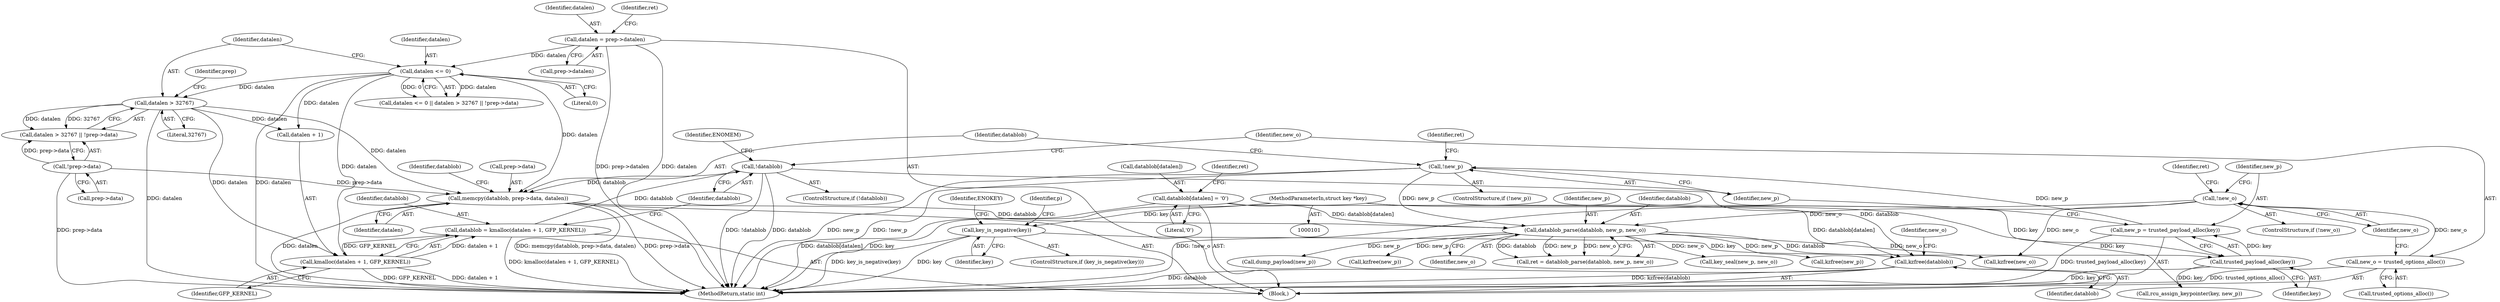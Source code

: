 digraph "0_linux_363b02dab09b3226f3bd1420dad9c72b79a42a76_16@API" {
"1000314" [label="(Call,kzfree(datablob))"];
"1000209" [label="(Call,datablob_parse(datablob, new_p, new_o))"];
"1000202" [label="(Call,datablob[datalen] = '\0')"];
"1000196" [label="(Call,memcpy(datablob, prep->data, datalen))"];
"1000166" [label="(Call,!datablob)"];
"1000158" [label="(Call,datablob = kmalloc(datalen + 1, GFP_KERNEL))"];
"1000160" [label="(Call,kmalloc(datalen + 1, GFP_KERNEL))"];
"1000148" [label="(Call,datalen > 32767)"];
"1000144" [label="(Call,datalen <= 0)"];
"1000109" [label="(Call,datalen = prep->datalen)"];
"1000151" [label="(Call,!prep->data)"];
"1000188" [label="(Call,!new_p)"];
"1000183" [label="(Call,new_p = trusted_payload_alloc(key))"];
"1000185" [label="(Call,trusted_payload_alloc(key))"];
"1000120" [label="(Call,key_is_negative(key))"];
"1000102" [label="(MethodParameterIn,struct key *key)"];
"1000175" [label="(Call,!new_o)"];
"1000171" [label="(Call,new_o = trusted_options_alloc())"];
"1000121" [label="(Identifier,key)"];
"1000160" [label="(Call,kmalloc(datalen + 1, GFP_KERNEL))"];
"1000206" [label="(Literal,'\0')"];
"1000208" [label="(Identifier,ret)"];
"1000104" [label="(Block,)"];
"1000204" [label="(Identifier,datablob)"];
"1000153" [label="(Identifier,prep)"];
"1000110" [label="(Identifier,datalen)"];
"1000185" [label="(Call,trusted_payload_alloc(key))"];
"1000126" [label="(Identifier,p)"];
"1000151" [label="(Call,!prep->data)"];
"1000211" [label="(Identifier,new_p)"];
"1000187" [label="(ControlStructure,if (!new_p))"];
"1000207" [label="(Call,ret = datablob_parse(datablob, new_p, new_o))"];
"1000124" [label="(Identifier,ENOKEY)"];
"1000179" [label="(Identifier,ret)"];
"1000148" [label="(Call,datalen > 32767)"];
"1000147" [label="(Call,datalen > 32767 || !prep->data)"];
"1000172" [label="(Identifier,new_o)"];
"1000158" [label="(Call,datablob = kmalloc(datalen + 1, GFP_KERNEL))"];
"1000183" [label="(Call,new_p = trusted_payload_alloc(key))"];
"1000317" [label="(Identifier,new_o)"];
"1000145" [label="(Identifier,datalen)"];
"1000201" [label="(Identifier,datalen)"];
"1000268" [label="(Call,key_seal(new_p, new_o))"];
"1000164" [label="(Identifier,GFP_KERNEL)"];
"1000146" [label="(Literal,0)"];
"1000196" [label="(Call,memcpy(datablob, prep->data, datalen))"];
"1000171" [label="(Call,new_o = trusted_options_alloc())"];
"1000314" [label="(Call,kzfree(datablob))"];
"1000202" [label="(Call,datablob[datalen] = '\0')"];
"1000235" [label="(Call,kzfree(new_p))"];
"1000175" [label="(Call,!new_o)"];
"1000198" [label="(Call,prep->data)"];
"1000176" [label="(Identifier,new_o)"];
"1000161" [label="(Call,datalen + 1)"];
"1000304" [label="(Call,rcu_assign_keypointer(key, new_p))"];
"1000150" [label="(Literal,32767)"];
"1000209" [label="(Call,datablob_parse(datablob, new_p, new_o))"];
"1000111" [label="(Call,prep->datalen)"];
"1000102" [label="(MethodParameterIn,struct key *key)"];
"1000212" [label="(Identifier,new_o)"];
"1000174" [label="(ControlStructure,if (!new_o))"];
"1000188" [label="(Call,!new_p)"];
"1000197" [label="(Identifier,datablob)"];
"1000210" [label="(Identifier,datablob)"];
"1000144" [label="(Call,datalen <= 0)"];
"1000149" [label="(Identifier,datalen)"];
"1000315" [label="(Identifier,datablob)"];
"1000264" [label="(Call,dump_payload(new_p))"];
"1000159" [label="(Identifier,datablob)"];
"1000117" [label="(Identifier,ret)"];
"1000184" [label="(Identifier,new_p)"];
"1000120" [label="(Call,key_is_negative(key))"];
"1000119" [label="(ControlStructure,if (key_is_negative(key)))"];
"1000109" [label="(Call,datalen = prep->datalen)"];
"1000320" [label="(MethodReturn,static int)"];
"1000166" [label="(Call,!datablob)"];
"1000203" [label="(Call,datablob[datalen])"];
"1000152" [label="(Call,prep->data)"];
"1000316" [label="(Call,kzfree(new_o))"];
"1000165" [label="(ControlStructure,if (!datablob))"];
"1000143" [label="(Call,datalen <= 0 || datalen > 32767 || !prep->data)"];
"1000189" [label="(Identifier,new_p)"];
"1000170" [label="(Identifier,ENOMEM)"];
"1000186" [label="(Identifier,key)"];
"1000173" [label="(Call,trusted_options_alloc())"];
"1000167" [label="(Identifier,datablob)"];
"1000192" [label="(Identifier,ret)"];
"1000222" [label="(Call,kzfree(new_p))"];
"1000314" -> "1000104"  [label="AST: "];
"1000314" -> "1000315"  [label="CFG: "];
"1000315" -> "1000314"  [label="AST: "];
"1000317" -> "1000314"  [label="CFG: "];
"1000314" -> "1000320"  [label="DDG: datablob"];
"1000314" -> "1000320"  [label="DDG: kzfree(datablob)"];
"1000209" -> "1000314"  [label="DDG: datablob"];
"1000166" -> "1000314"  [label="DDG: datablob"];
"1000202" -> "1000314"  [label="DDG: datablob[datalen]"];
"1000209" -> "1000207"  [label="AST: "];
"1000209" -> "1000212"  [label="CFG: "];
"1000210" -> "1000209"  [label="AST: "];
"1000211" -> "1000209"  [label="AST: "];
"1000212" -> "1000209"  [label="AST: "];
"1000207" -> "1000209"  [label="CFG: "];
"1000209" -> "1000207"  [label="DDG: datablob"];
"1000209" -> "1000207"  [label="DDG: new_p"];
"1000209" -> "1000207"  [label="DDG: new_o"];
"1000202" -> "1000209"  [label="DDG: datablob[datalen]"];
"1000196" -> "1000209"  [label="DDG: datablob"];
"1000188" -> "1000209"  [label="DDG: new_p"];
"1000175" -> "1000209"  [label="DDG: new_o"];
"1000209" -> "1000222"  [label="DDG: new_p"];
"1000209" -> "1000235"  [label="DDG: new_p"];
"1000209" -> "1000264"  [label="DDG: new_p"];
"1000209" -> "1000268"  [label="DDG: new_o"];
"1000209" -> "1000316"  [label="DDG: new_o"];
"1000202" -> "1000104"  [label="AST: "];
"1000202" -> "1000206"  [label="CFG: "];
"1000203" -> "1000202"  [label="AST: "];
"1000206" -> "1000202"  [label="AST: "];
"1000208" -> "1000202"  [label="CFG: "];
"1000202" -> "1000320"  [label="DDG: datablob[datalen]"];
"1000196" -> "1000104"  [label="AST: "];
"1000196" -> "1000201"  [label="CFG: "];
"1000197" -> "1000196"  [label="AST: "];
"1000198" -> "1000196"  [label="AST: "];
"1000201" -> "1000196"  [label="AST: "];
"1000204" -> "1000196"  [label="CFG: "];
"1000196" -> "1000320"  [label="DDG: datalen"];
"1000196" -> "1000320"  [label="DDG: memcpy(datablob, prep->data, datalen)"];
"1000196" -> "1000320"  [label="DDG: prep->data"];
"1000166" -> "1000196"  [label="DDG: datablob"];
"1000151" -> "1000196"  [label="DDG: prep->data"];
"1000148" -> "1000196"  [label="DDG: datalen"];
"1000144" -> "1000196"  [label="DDG: datalen"];
"1000166" -> "1000165"  [label="AST: "];
"1000166" -> "1000167"  [label="CFG: "];
"1000167" -> "1000166"  [label="AST: "];
"1000170" -> "1000166"  [label="CFG: "];
"1000172" -> "1000166"  [label="CFG: "];
"1000166" -> "1000320"  [label="DDG: !datablob"];
"1000166" -> "1000320"  [label="DDG: datablob"];
"1000158" -> "1000166"  [label="DDG: datablob"];
"1000158" -> "1000104"  [label="AST: "];
"1000158" -> "1000160"  [label="CFG: "];
"1000159" -> "1000158"  [label="AST: "];
"1000160" -> "1000158"  [label="AST: "];
"1000167" -> "1000158"  [label="CFG: "];
"1000158" -> "1000320"  [label="DDG: kmalloc(datalen + 1, GFP_KERNEL)"];
"1000160" -> "1000158"  [label="DDG: datalen + 1"];
"1000160" -> "1000158"  [label="DDG: GFP_KERNEL"];
"1000160" -> "1000164"  [label="CFG: "];
"1000161" -> "1000160"  [label="AST: "];
"1000164" -> "1000160"  [label="AST: "];
"1000160" -> "1000320"  [label="DDG: GFP_KERNEL"];
"1000160" -> "1000320"  [label="DDG: datalen + 1"];
"1000148" -> "1000160"  [label="DDG: datalen"];
"1000144" -> "1000160"  [label="DDG: datalen"];
"1000148" -> "1000147"  [label="AST: "];
"1000148" -> "1000150"  [label="CFG: "];
"1000149" -> "1000148"  [label="AST: "];
"1000150" -> "1000148"  [label="AST: "];
"1000153" -> "1000148"  [label="CFG: "];
"1000147" -> "1000148"  [label="CFG: "];
"1000148" -> "1000320"  [label="DDG: datalen"];
"1000148" -> "1000147"  [label="DDG: datalen"];
"1000148" -> "1000147"  [label="DDG: 32767"];
"1000144" -> "1000148"  [label="DDG: datalen"];
"1000148" -> "1000161"  [label="DDG: datalen"];
"1000144" -> "1000143"  [label="AST: "];
"1000144" -> "1000146"  [label="CFG: "];
"1000145" -> "1000144"  [label="AST: "];
"1000146" -> "1000144"  [label="AST: "];
"1000149" -> "1000144"  [label="CFG: "];
"1000143" -> "1000144"  [label="CFG: "];
"1000144" -> "1000320"  [label="DDG: datalen"];
"1000144" -> "1000143"  [label="DDG: datalen"];
"1000144" -> "1000143"  [label="DDG: 0"];
"1000109" -> "1000144"  [label="DDG: datalen"];
"1000144" -> "1000161"  [label="DDG: datalen"];
"1000109" -> "1000104"  [label="AST: "];
"1000109" -> "1000111"  [label="CFG: "];
"1000110" -> "1000109"  [label="AST: "];
"1000111" -> "1000109"  [label="AST: "];
"1000117" -> "1000109"  [label="CFG: "];
"1000109" -> "1000320"  [label="DDG: datalen"];
"1000109" -> "1000320"  [label="DDG: prep->datalen"];
"1000151" -> "1000147"  [label="AST: "];
"1000151" -> "1000152"  [label="CFG: "];
"1000152" -> "1000151"  [label="AST: "];
"1000147" -> "1000151"  [label="CFG: "];
"1000151" -> "1000320"  [label="DDG: prep->data"];
"1000151" -> "1000147"  [label="DDG: prep->data"];
"1000188" -> "1000187"  [label="AST: "];
"1000188" -> "1000189"  [label="CFG: "];
"1000189" -> "1000188"  [label="AST: "];
"1000192" -> "1000188"  [label="CFG: "];
"1000197" -> "1000188"  [label="CFG: "];
"1000188" -> "1000320"  [label="DDG: !new_p"];
"1000188" -> "1000320"  [label="DDG: new_p"];
"1000183" -> "1000188"  [label="DDG: new_p"];
"1000183" -> "1000104"  [label="AST: "];
"1000183" -> "1000185"  [label="CFG: "];
"1000184" -> "1000183"  [label="AST: "];
"1000185" -> "1000183"  [label="AST: "];
"1000189" -> "1000183"  [label="CFG: "];
"1000183" -> "1000320"  [label="DDG: trusted_payload_alloc(key)"];
"1000185" -> "1000183"  [label="DDG: key"];
"1000185" -> "1000186"  [label="CFG: "];
"1000186" -> "1000185"  [label="AST: "];
"1000185" -> "1000320"  [label="DDG: key"];
"1000120" -> "1000185"  [label="DDG: key"];
"1000102" -> "1000185"  [label="DDG: key"];
"1000185" -> "1000304"  [label="DDG: key"];
"1000120" -> "1000119"  [label="AST: "];
"1000120" -> "1000121"  [label="CFG: "];
"1000121" -> "1000120"  [label="AST: "];
"1000124" -> "1000120"  [label="CFG: "];
"1000126" -> "1000120"  [label="CFG: "];
"1000120" -> "1000320"  [label="DDG: key"];
"1000120" -> "1000320"  [label="DDG: key_is_negative(key)"];
"1000102" -> "1000120"  [label="DDG: key"];
"1000102" -> "1000101"  [label="AST: "];
"1000102" -> "1000320"  [label="DDG: key"];
"1000102" -> "1000304"  [label="DDG: key"];
"1000175" -> "1000174"  [label="AST: "];
"1000175" -> "1000176"  [label="CFG: "];
"1000176" -> "1000175"  [label="AST: "];
"1000179" -> "1000175"  [label="CFG: "];
"1000184" -> "1000175"  [label="CFG: "];
"1000175" -> "1000320"  [label="DDG: !new_o"];
"1000171" -> "1000175"  [label="DDG: new_o"];
"1000175" -> "1000316"  [label="DDG: new_o"];
"1000171" -> "1000104"  [label="AST: "];
"1000171" -> "1000173"  [label="CFG: "];
"1000172" -> "1000171"  [label="AST: "];
"1000173" -> "1000171"  [label="AST: "];
"1000176" -> "1000171"  [label="CFG: "];
"1000171" -> "1000320"  [label="DDG: trusted_options_alloc()"];
}
